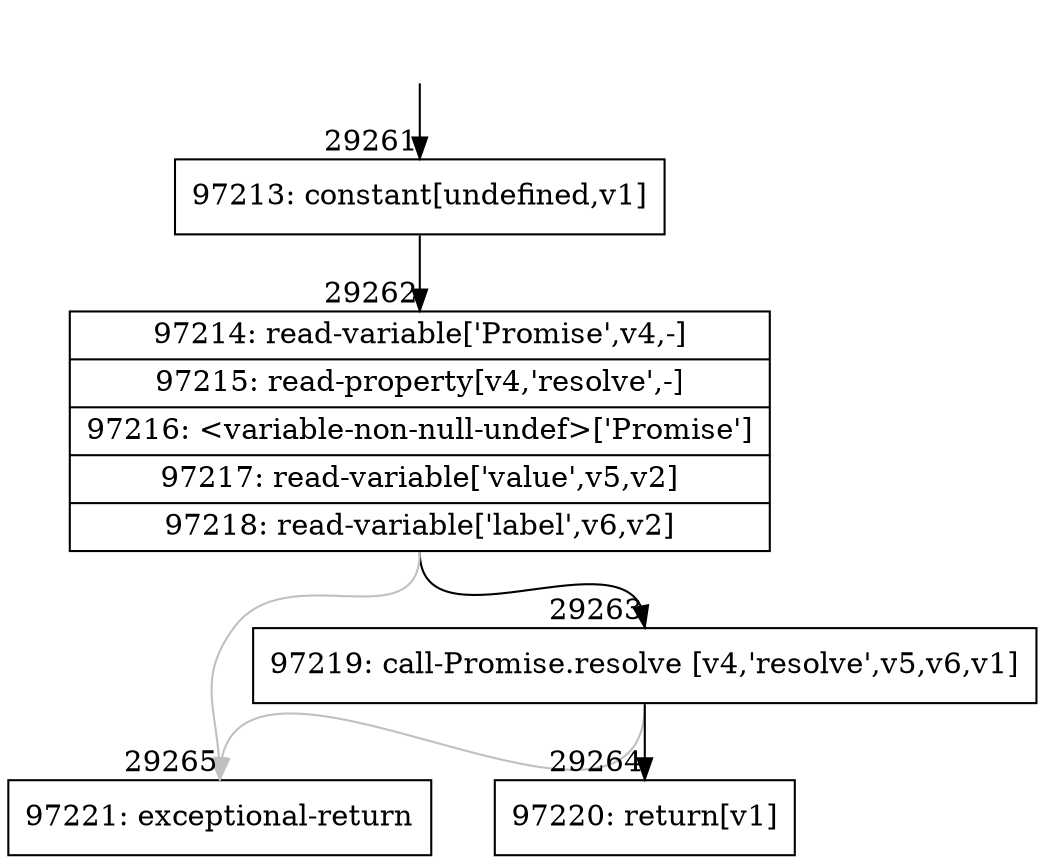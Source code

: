 digraph {
rankdir="TD"
BB_entry2596[shape=none,label=""];
BB_entry2596 -> BB29261 [tailport=s, headport=n, headlabel="    29261"]
BB29261 [shape=record label="{97213: constant[undefined,v1]}" ] 
BB29261 -> BB29262 [tailport=s, headport=n, headlabel="      29262"]
BB29262 [shape=record label="{97214: read-variable['Promise',v4,-]|97215: read-property[v4,'resolve',-]|97216: \<variable-non-null-undef\>['Promise']|97217: read-variable['value',v5,v2]|97218: read-variable['label',v6,v2]}" ] 
BB29262 -> BB29263 [tailport=s, headport=n, headlabel="      29263"]
BB29262 -> BB29265 [tailport=s, headport=n, color=gray, headlabel="      29265"]
BB29263 [shape=record label="{97219: call-Promise.resolve [v4,'resolve',v5,v6,v1]}" ] 
BB29263 -> BB29264 [tailport=s, headport=n, headlabel="      29264"]
BB29263 -> BB29265 [tailport=s, headport=n, color=gray]
BB29264 [shape=record label="{97220: return[v1]}" ] 
BB29265 [shape=record label="{97221: exceptional-return}" ] 
//#$~ 52872
}
